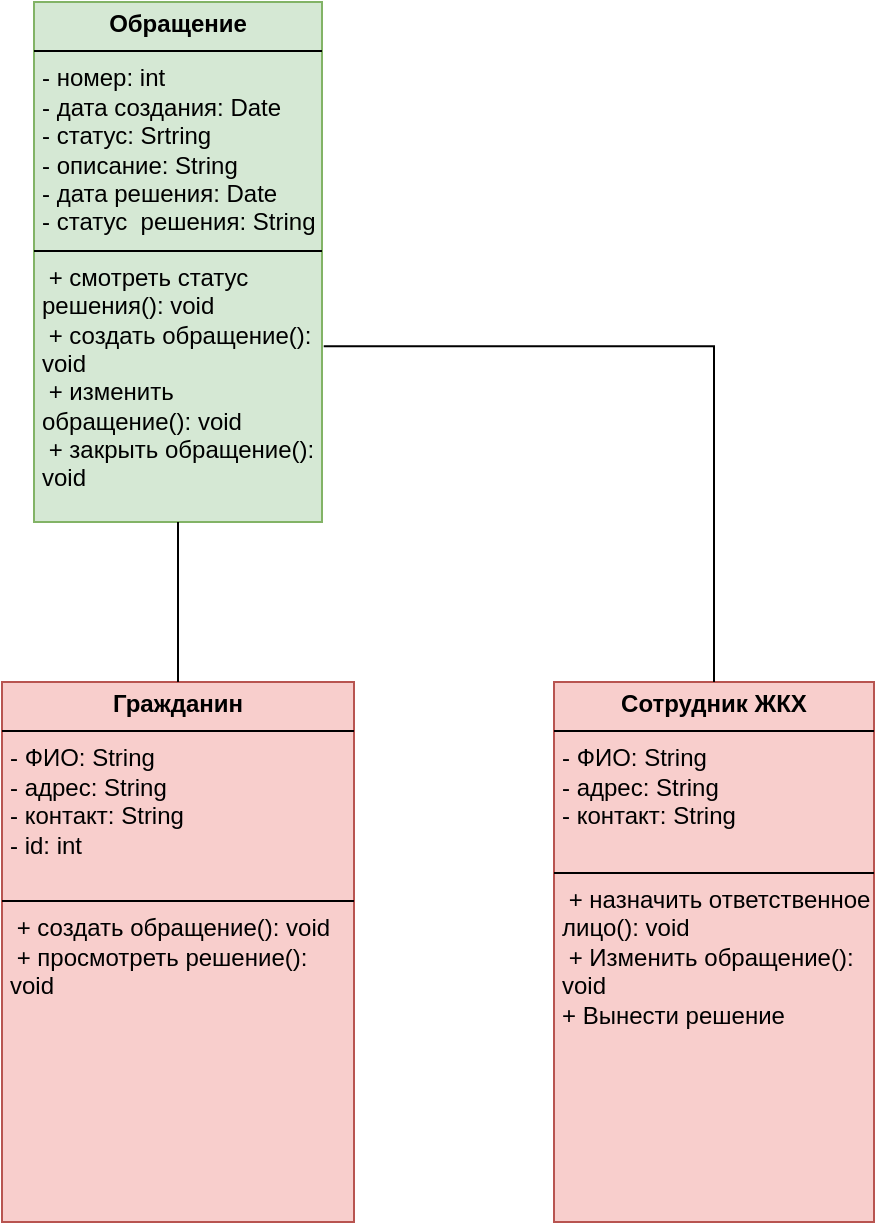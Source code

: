 <mxfile version="24.9.3">
  <diagram name="Page-1" id="r2W26175R0Yt7ES8_b8Q">
    <mxGraphModel dx="1612" dy="735" grid="1" gridSize="10" guides="1" tooltips="1" connect="1" arrows="1" fold="1" page="1" pageScale="1" pageWidth="827" pageHeight="1169" math="0" shadow="0">
      <root>
        <mxCell id="0" />
        <mxCell id="1" parent="0" />
        <mxCell id="-m6WofCW-HDYa7F83D0X-1" value="&lt;p style=&quot;margin:0px;margin-top:4px;text-align:center;&quot;&gt;&lt;b&gt;Обращение&lt;/b&gt;&lt;/p&gt;&lt;hr size=&quot;1&quot; style=&quot;border-style:solid;&quot;&gt;&lt;p style=&quot;margin:0px;margin-left:4px;&quot;&gt;- номер: int&lt;/p&gt;&lt;p style=&quot;margin:0px;margin-left:4px;&quot;&gt;- дата создания: Date&lt;/p&gt;&lt;p style=&quot;margin:0px;margin-left:4px;&quot;&gt;- статус: Srtring&lt;/p&gt;&lt;p style=&quot;margin:0px;margin-left:4px;&quot;&gt;- описание: String&amp;nbsp;&lt;/p&gt;&lt;p style=&quot;margin:0px;margin-left:4px;&quot;&gt;- дата решения: Date&lt;/p&gt;&lt;p style=&quot;margin:0px;margin-left:4px;&quot;&gt;- статус&amp;nbsp; решения: String&lt;/p&gt;&lt;hr size=&quot;1&quot; style=&quot;border-style:solid;&quot;&gt;&lt;p style=&quot;margin:0px;margin-left:4px;&quot;&gt;&amp;nbsp;+ смотреть статус решения(): void&amp;nbsp;&lt;/p&gt;&lt;p style=&quot;margin:0px;margin-left:4px;&quot;&gt;&amp;nbsp;+ создать обращение(): void&amp;nbsp;&lt;/p&gt;&lt;p style=&quot;margin:0px;margin-left:4px;&quot;&gt;&amp;nbsp;+ изменить обращение(): void&lt;/p&gt;&lt;p style=&quot;margin:0px;margin-left:4px;&quot;&gt;&lt;span style=&quot;background-color: initial;&quot;&gt;&amp;nbsp;+ закрыть обращение(): void&amp;nbsp;&lt;/span&gt;&amp;nbsp;&lt;/p&gt;" style="verticalAlign=top;align=left;overflow=fill;html=1;whiteSpace=wrap;fillColor=#d5e8d4;strokeColor=#82b366;" vertex="1" parent="1">
          <mxGeometry x="336" y="60" width="144" height="260" as="geometry" />
        </mxCell>
        <mxCell id="-m6WofCW-HDYa7F83D0X-2" value="&lt;p style=&quot;margin:0px;margin-top:4px;text-align:center;&quot;&gt;&lt;b&gt;Гражданин&lt;/b&gt;&lt;/p&gt;&lt;hr size=&quot;1&quot; style=&quot;border-style:solid;&quot;&gt;&lt;p style=&quot;margin:0px;margin-left:4px;&quot;&gt;&lt;span style=&quot;background-color: initial;&quot;&gt;- ФИО: String&lt;/span&gt;&lt;/p&gt;&lt;p style=&quot;margin:0px;margin-left:4px;&quot;&gt;&lt;span style=&quot;background-color: initial;&quot;&gt;- адрес: String&lt;/span&gt;&lt;/p&gt;&lt;p style=&quot;margin:0px;margin-left:4px;&quot;&gt;&lt;span style=&quot;background-color: initial;&quot;&gt;- контакт: String&lt;/span&gt;&lt;/p&gt;&lt;p style=&quot;margin:0px;margin-left:4px;&quot;&gt;&lt;span style=&quot;background-color: initial;&quot;&gt;- id: int&lt;/span&gt;&lt;/p&gt;&lt;p style=&quot;margin:0px;margin-left:4px;&quot;&gt;&lt;span style=&quot;background-color: initial;&quot;&gt;&lt;br&gt;&lt;/span&gt;&lt;/p&gt;&lt;hr size=&quot;1&quot; style=&quot;border-style:solid;&quot;&gt;&lt;p style=&quot;margin:0px;margin-left:4px;&quot;&gt;&amp;nbsp;+ создать обращение(): void&amp;nbsp;&lt;/p&gt;&lt;p style=&quot;margin:0px;margin-left:4px;&quot;&gt;&amp;nbsp;+ просмотреть решение(): void&lt;/p&gt;&lt;p style=&quot;margin:0px;margin-left:4px;&quot;&gt;&lt;span style=&quot;background-color: initial;&quot;&gt;&amp;nbsp;&amp;nbsp;&lt;/span&gt;&amp;nbsp;&lt;/p&gt;" style="verticalAlign=top;align=left;overflow=fill;html=1;whiteSpace=wrap;fillColor=#f8cecc;strokeColor=#b85450;" vertex="1" parent="1">
          <mxGeometry x="320" y="400" width="176" height="270" as="geometry" />
        </mxCell>
        <mxCell id="-m6WofCW-HDYa7F83D0X-3" value="" style="endArrow=none;html=1;edgeStyle=orthogonalEdgeStyle;rounded=0;exitX=0.5;exitY=1;exitDx=0;exitDy=0;entryX=0.5;entryY=0;entryDx=0;entryDy=0;" edge="1" parent="1" source="-m6WofCW-HDYa7F83D0X-1" target="-m6WofCW-HDYa7F83D0X-2">
          <mxGeometry relative="1" as="geometry">
            <mxPoint x="396" y="340" as="sourcePoint" />
            <mxPoint x="456" y="380" as="targetPoint" />
            <Array as="points">
              <mxPoint x="408" y="320" />
              <mxPoint x="408" y="400" />
            </Array>
          </mxGeometry>
        </mxCell>
        <mxCell id="-m6WofCW-HDYa7F83D0X-4" value="&lt;p style=&quot;margin:0px;margin-top:4px;text-align:center;&quot;&gt;&lt;b&gt;Сотрудник ЖКХ&lt;/b&gt;&lt;/p&gt;&lt;hr size=&quot;1&quot; style=&quot;border-style:solid;&quot;&gt;&lt;p style=&quot;margin:0px;margin-left:4px;&quot;&gt;&lt;span style=&quot;background-color: initial;&quot;&gt;- ФИО: String&lt;/span&gt;&lt;/p&gt;&lt;p style=&quot;margin:0px;margin-left:4px;&quot;&gt;&lt;span style=&quot;background-color: initial;&quot;&gt;- адрес: String&lt;/span&gt;&lt;/p&gt;&lt;p style=&quot;margin:0px;margin-left:4px;&quot;&gt;&lt;span style=&quot;background-color: initial;&quot;&gt;- контакт: String&lt;/span&gt;&lt;/p&gt;&lt;p style=&quot;margin:0px;margin-left:4px;&quot;&gt;&lt;span style=&quot;background-color: initial;&quot;&gt;&lt;br&gt;&lt;/span&gt;&lt;/p&gt;&lt;hr size=&quot;1&quot; style=&quot;border-style:solid;&quot;&gt;&lt;p style=&quot;margin:0px;margin-left:4px;&quot;&gt;&amp;nbsp;+ назначить ответственное лицо(): void&amp;nbsp;&lt;/p&gt;&lt;p style=&quot;margin:0px;margin-left:4px;&quot;&gt;&amp;nbsp;+ Изменить обращение(): void&lt;/p&gt;&lt;p style=&quot;margin:0px;margin-left:4px;&quot;&gt;+ Вынести решение&lt;/p&gt;&lt;p style=&quot;margin:0px;margin-left:4px;&quot;&gt;&lt;span style=&quot;background-color: initial;&quot;&gt;&amp;nbsp;&amp;nbsp;&lt;/span&gt;&amp;nbsp;&lt;/p&gt;" style="verticalAlign=top;align=left;overflow=fill;html=1;whiteSpace=wrap;fillColor=#f8cecc;strokeColor=#b85450;" vertex="1" parent="1">
          <mxGeometry x="596" y="400" width="160" height="270" as="geometry" />
        </mxCell>
        <mxCell id="-m6WofCW-HDYa7F83D0X-5" value="" style="endArrow=none;html=1;edgeStyle=orthogonalEdgeStyle;rounded=0;entryX=0.5;entryY=0;entryDx=0;entryDy=0;exitX=1.006;exitY=0.662;exitDx=0;exitDy=0;exitPerimeter=0;" edge="1" parent="1" source="-m6WofCW-HDYa7F83D0X-1" target="-m6WofCW-HDYa7F83D0X-4">
          <mxGeometry relative="1" as="geometry">
            <mxPoint x="556" y="290" as="sourcePoint" />
            <mxPoint x="726" y="280" as="targetPoint" />
            <Array as="points">
              <mxPoint x="676" y="232" />
            </Array>
          </mxGeometry>
        </mxCell>
      </root>
    </mxGraphModel>
  </diagram>
</mxfile>
